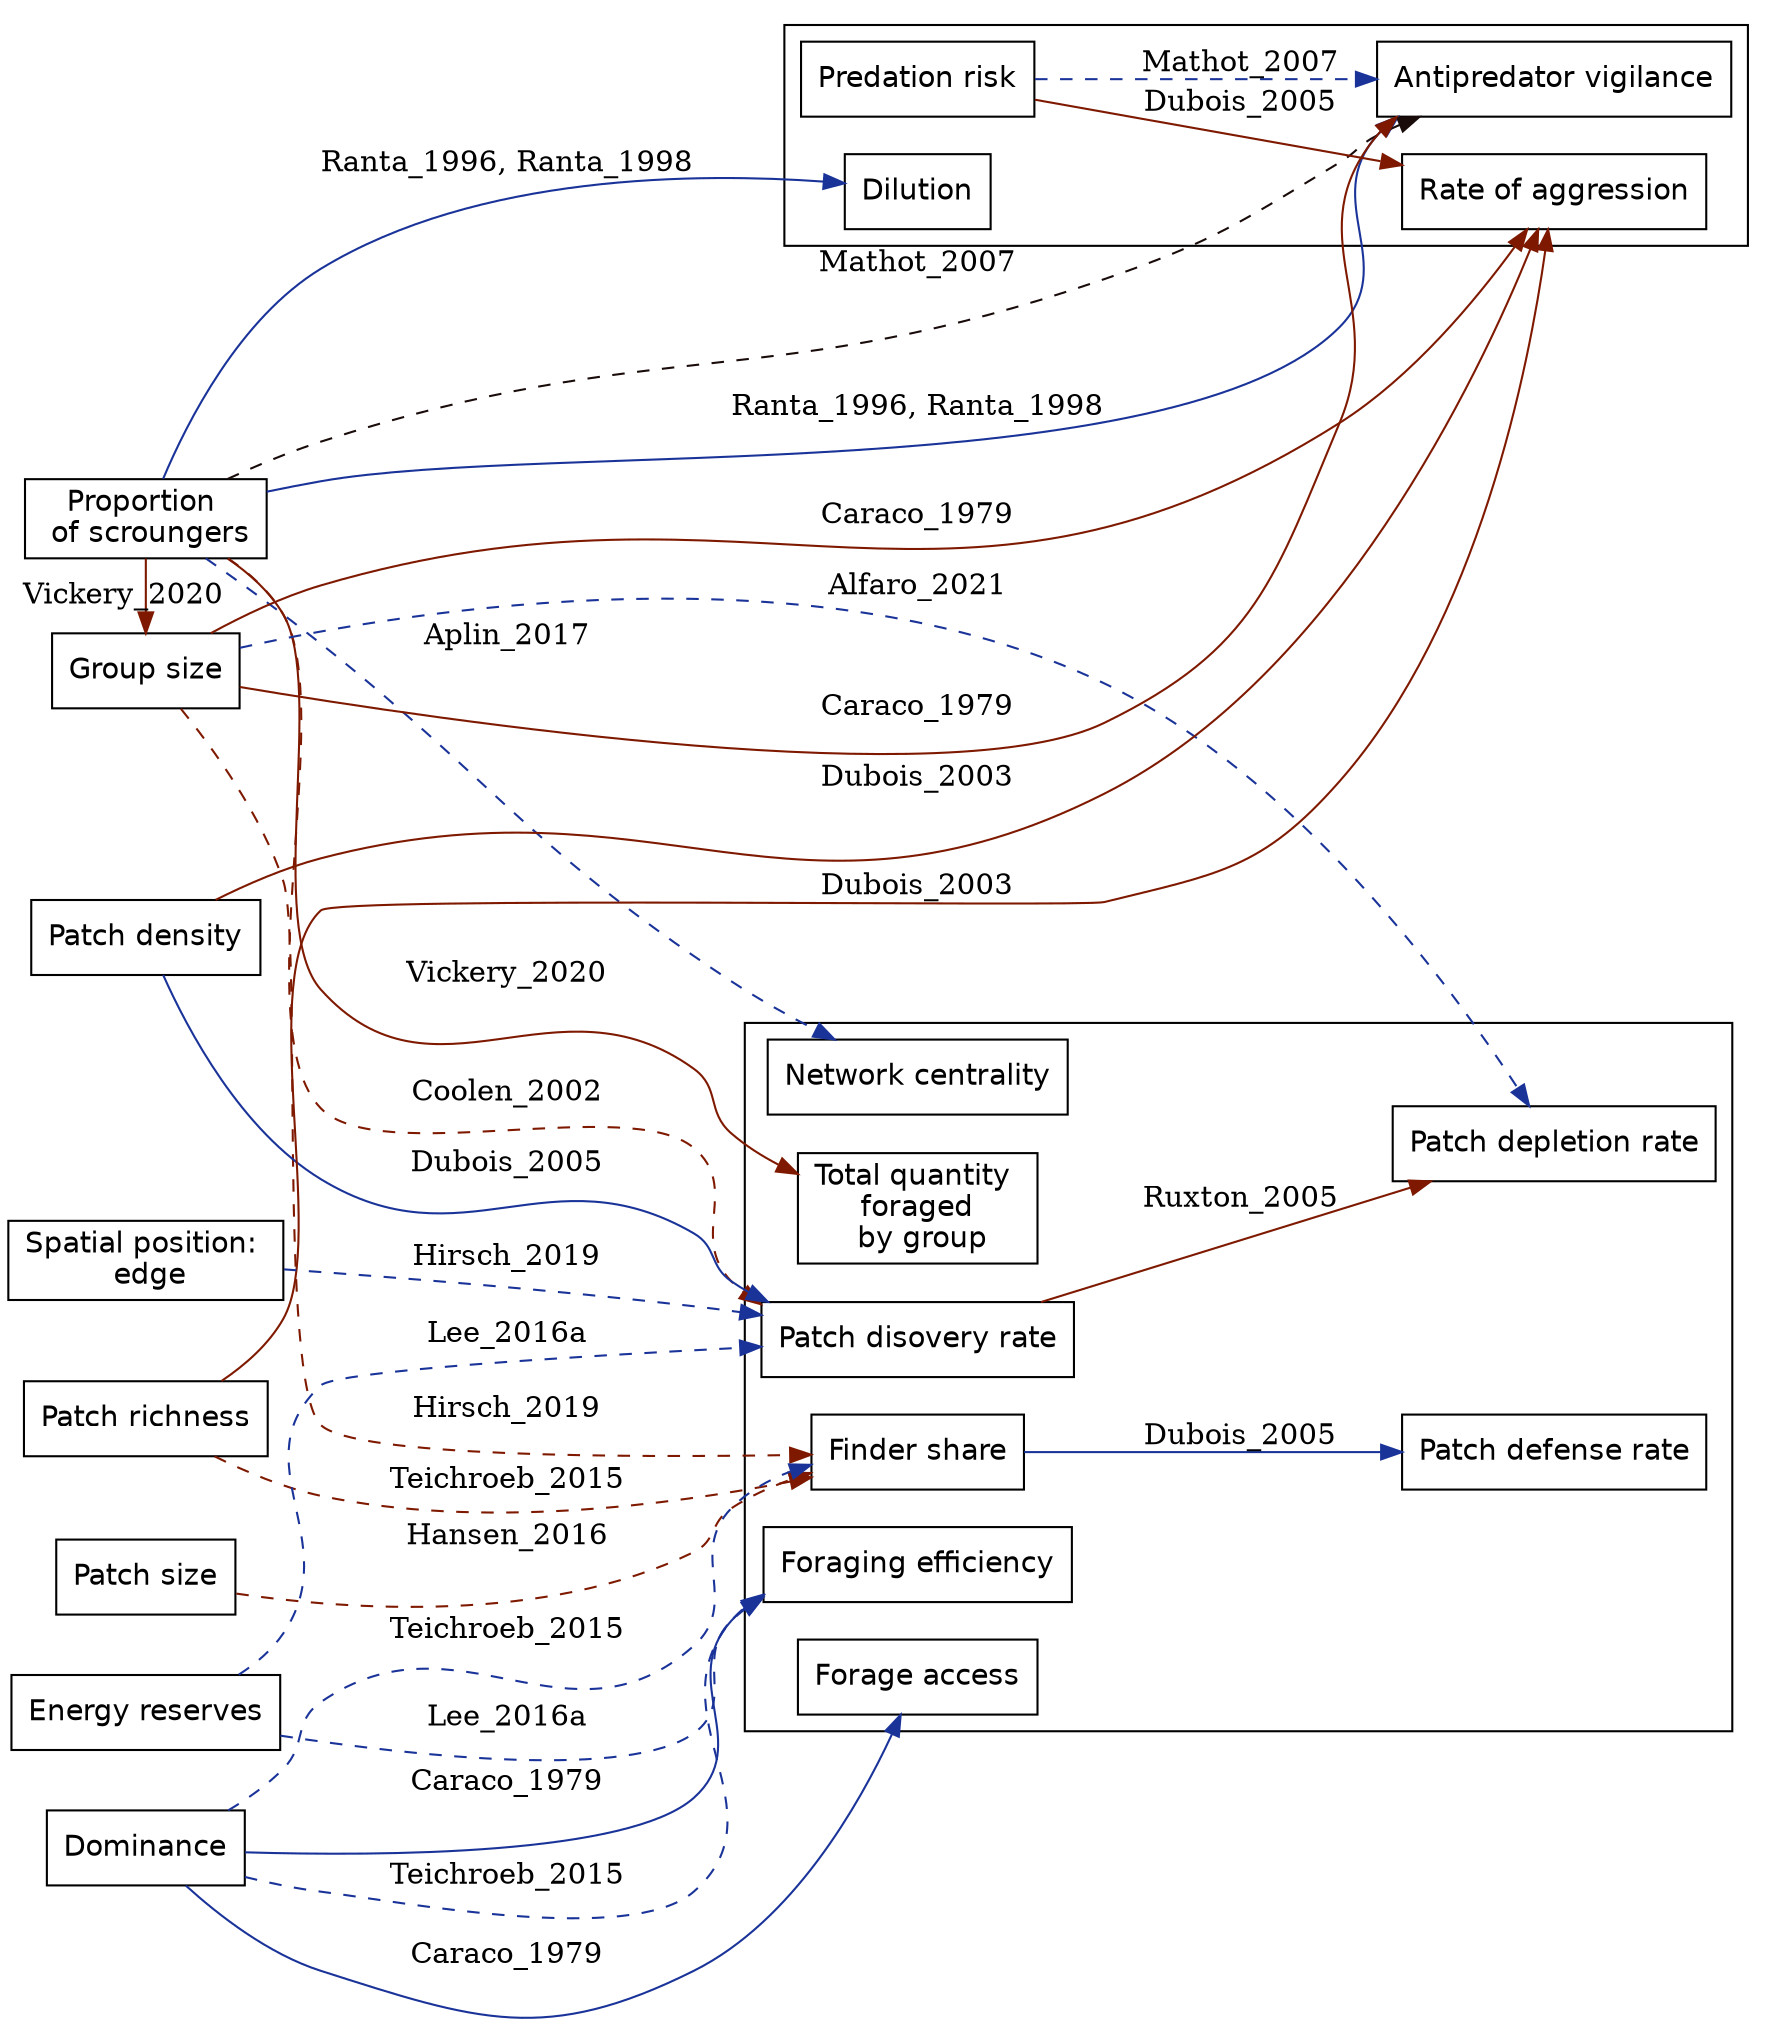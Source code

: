 digraph decision_tree {

  graph [fontsize = 12]
  rankdir = LR
	node [shape = box, fontname = Helvetica]

	// Ranks ---------------------------------------------------
	{rank = same
		prop_scroung [label = "Proportion \n of scroungers"]
		group_size [label = "Group size"]
	}

	subgraph cluster_risk {

		rate_agg [label = "Rate of aggression"]
		//cost_cont [label = "Cost of contest"]

		pred_risk [label = "Predation risk"]
		vig [label = "Antipredator vigilance"]
		dilution [label = "Dilution"]

	}


	subgraph cluster_access {
		find_share [label = "Finder share"]
		forag_eff [label = "Foraging efficiency"]
		forag_acc [label = "Forage access"]

		patch_discov [label = "Patch disovery rate"]
		patch_deplet [label = "Patch depletion rate"]

		net_cent [label = "Network centrality"]
		patch_defend [label = "Patch defense rate"]

		tot_food [label = "Total quantity \n foraged \n by group"]


	}

	// Nodes ---------------------------------------------------


	//soc_forag [label = "Social foraging"]
	//sol_forag [label = "Solitary foraging"]



	//patch_depart [label = "Patch departure time"]
	patch_dens [label = "Patch density"]
	patch_rich [label = "Patch richness"]
	//patch_dist [label = "Patch distribution"]
	patch_size [label = "Patch size"]

	//patch_exploit	[label = "Patch exploitation rate"]
	//patch_arrive [label = "Patch arrival time"]

	//resource_mono [label = "Resource monopolizability"]



	//info_asym [label = "Information asymmetry"]
	//info_sym [label = "Information symmetry"]

	//move_speed [label = "Movement speed"]
	// move_cost [label = "Movement cost"]

	//spatial_pos [label = "Spatial position"]
	//central_pos [label = "Central position \n in group"]
	edge_pos [label = "Spatial position: \n edge"]

	//learn [label = "Learning"]



	dominance [label = "Dominance"]
	//dominant [label = "Dominant"]
	//subord [label = "Subordinate"]

	//related [label = "Relatedness"]
	//soc_affil [label = "Social affiliation"]

	//tod [label = "Time of day"]
	energ_res [label = "Energy reserves"]

	//pop_growth_rate [label = 'Population growth rate']
	// interspecific_comp [label = "Interspecific competition"]
	//species_div [label = "Species diversity"]


	//join_dist [label = "Joining distance"]

	//sex [label = "Sex"]
	//male [label = "Males"]
	//female [label = "Females"]

	//age [label = "Age"]
	//adult [ label = "Adults"]
	//juv [label = "Juveniles"]


	//*/

	// Citations -----------------------------------------------
	/*
	1	Afshar_2014.md
	2	Afshar_2015.md
	3	Alfaro_2021.md
	4	Aplin_2017.md
	5	Barnard_1981.md
	6	Barta_1998.md
	7	Barta_2000.md
	8	Barta_2001.md
	9	Barta_2004.md
	10	Beauchamp_1997.md
	11	Beauchamp_2000a.md
	12	Belisle_1998.md
	13	Broom_2014.md
	14	Broom_2015.md
	15	Broom_2016.md
	16	Broom_2018.md
	17	Bugnyar_2002.md
	18	Caraco_1979.md
	19	Caraco_1989.md
	20	Caraco_1991.md
	21	Coolen_2002.md
	22	Coolen_2003.md
	23	Coolen_2007.md
	24	Danchin_2004.md
	25	Dubois_2003.md
	26	Dubois_2005.md
	27	Dubois_2007.md
	28	Dubois_2010.md
	29	Dubois_2020.md
	30	Flynn_2001.md
	31	Fretwell_and_Lucas_1969.md
	32	Giraldeau_1990.md
	33	Giraldeau_1999.md
	34	Ha_2003.md
	35	Hansen_2016.md
	36	Hirsch_2019.md
	37	Kane_2014.md
	38	King_2009.md
	39	Kok_2017.md
	40	Lee_2016.md
	41	Lee_2016a.md
	42	Lendvai_2004.md
	43	Mathot_2007.md
	44	Mathot_2010.md
	45	Morand-Ferron_2007.md
	46	Morand-Ferron_2011.md
	47	Ohtsuka_2009.md
	48	Ranta_1993.md
	49	Ranta_1993a.md
	50	Ranta_1996.md
	51	Ranta_1998.md
	52	Rita_1997.md
	53	Rita_1998.md
	54	Ruxton_2005.md
	55	Smith_1999.md
	56	Smolla_2015.md
	57	Teichroeb_2015.md
	58	Toyokawa_2017.md
	59	Vickery_1991.md
	60	Vickery_2020.md
	61	Werdenich_2002.md
	*/


  // Edges ---------------------------------------------------
  // beige - #f1a340
  // purple - #998ec3

  // type +, -, U, 0


  // Model ===================================================
	dominance -> forag_eff [label = "Caraco_1979", color = "#1A3399", style = "solid"]
	dominance -> forag_acc [label = "Caraco_1979", color = "#1A3399", style = "solid"]


	find_share -> patch_defend [label = "Dubois_2005", color = "#1A3399", style = "solid"]
	//find_share -> patch_depart [label = "Rita_1997", color = "#1A3399", style = "solid"]


	group_size -> rate_agg [label = "Caraco_1979", color = "#7E1900", style = "solid"]
	//group_size -> learn [label = "Smolla_2015", color = "#1A3399", style = "solid"]
	//group_size -> join_dist [label = "Ruxton_2005", color = "#7E1900", style = "solid"]


	//interf -> tot_food [label = "Beauchamp_1997", color = "#7E1900", style = "solid"]


	//move_speed -> join_dist [label = "Ruxton_2005", color = "#1A3399", style = "solid"]


	patch_dens -> rate_agg [label = "Dubois_2003", color = "#7E1900", style = "solid"]
	patch_dens -> patch_discov [label = "Dubois_2005", color = "#1A3399", style = "solid"]

	//patch_deplet -> join_dist [label = "Ruxton_2005", color = "#7E1900", style = "solid"]

	//patch_discov -> join_dist [label = "Ruxton_2005", color = "#1A3399", style = "solid"]
	patch_discov -> patch_deplet [label = "Ruxton_2005", color = "#7E1900", style = "solid"]


	patch_rich -> rate_agg [label = "Dubois_2003", color = "#7E1900", style = "solid"]


	pred_risk -> rate_agg [label = "Dubois_2005", color = "#7E1900", style = "solid"]






	// Group
	prop_scroung -> dilution [label = "Ranta_1996, Ranta_1998", color = "#1A3399", style = "solid"]
	prop_scroung -> vig [label = "Ranta_1996, Ranta_1998", color = "#1A3399", style = "solid"]
	prop_scroung -> tot_food [label = "Vickery_2020", color = "#7E1900", style = "solid"]
	prop_scroung -> group_size [label = "Vickery_2020", color = "#7E1900", style = "solid"]
	//prop_scroung -> pop_growth_rate [label = "Vickery_2020", color = "#7E1900", style = "solid"]
	//prop_scroung -> species_div [label = "Vickery_2020", color = "#1A3399", style = "solid"]

	group_size -> vig [label = "Caraco_1979", color = "#7E1900", style = "solid"]

	//patch_discov -> n_producers Rita_1997

	// population bits

  // Empirical ===============================================
	dominance -> forag_eff [label = "Teichroeb_2015", color = "#1A3399", style = "dashed"]
	dominance -> find_share [label = "Teichroeb_2015", color = "#1A3399", style = "dashed"]

	prop_scroung -> net_cent [label = "Aplin_2017", color = "#1A3399", style = "dashed"]

	pred_risk -> vig [label = "Mathot_2007", color = "#1A3399", style = "dashed"]
	prop_scroung -> vig [label = "Mathot_2007", color = "#180B09", style = "dashed"]

	patch_size -> find_share [label = "Hansen_2016", color = "#7E1900", style = "dashed"]
	patch_rich -> find_share [label = "Teichroeb_2015", color = "#7E1900", style = "dashed"]
	group_size -> find_share [label = "Hirsch_2019", color = "#7E1900", style = "dashed"]

	energ_res -> patch_discov [label = "Lee_2016a", color = "#1A3399", style = "dashed"]
	energ_res -> forag_eff [label = "Lee_2016a", color = "#1A3399", style = "dashed"]

	edge_pos -> patch_discov [label = "Hirsch_2019", color = "#1A3399", style = "dashed"]

	group_size -> patch_deplet [label = "Alfaro_2021", color = "#1A3399", style = "dashed"]

	prop_scroung -> patch_discov [label = "Coolen_2002", color = "#7E1900", style = "dashed"]


}
